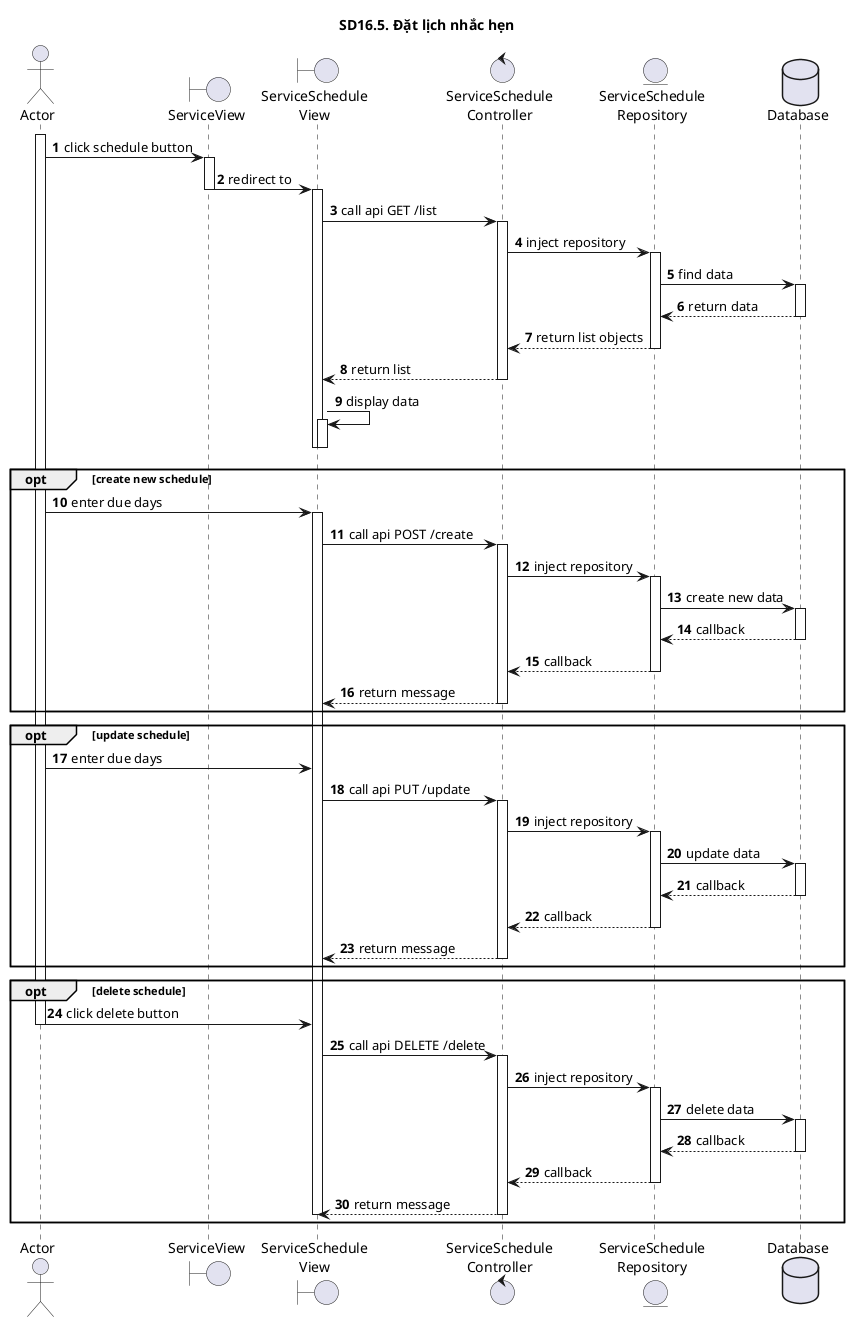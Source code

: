 @startuml SQ
autonumber
title SD16.5. Đặt lịch nhắc hẹn
actor "Actor" as actor
boundary "ServiceView" as view
boundary "ServiceSchedule\nView" as scheduleView
control "ServiceSchedule\nController" as controller
entity "ServiceSchedule\nRepository" as model
database "Database" as database
activate actor
actor -> view: click schedule button
activate view
view -> scheduleView: redirect to
deactivate view
activate scheduleView
scheduleView -> controller: call api GET /list
activate controller
controller -> model: inject repository
activate model
model -> database: find data
activate database
database --> model: return data
deactivate database
model --> controller: return list objects
deactivate model
controller --> scheduleView: return list
deactivate controller
scheduleView -> scheduleView: display data
activate scheduleView
deactivate scheduleView
deactivate scheduleView
opt create new schedule
actor -> scheduleView: enter due days
activate scheduleView
scheduleView -> controller: call api POST /create
activate controller
controller -> model: inject repository
activate model
model -> database: create new data
activate database
database --> model: callback
deactivate database
model --> controller: callback
deactivate model
controller --> scheduleView: return message
deactivate controller
end
opt update schedule
actor -> scheduleView: enter due days
scheduleView -> controller: call api PUT /update
activate controller
controller -> model: inject repository
activate model
model -> database: update data
activate database
database --> model: callback
deactivate database
model --> controller: callback
deactivate model
controller --> scheduleView: return message
deactivate controller
end
opt delete schedule
actor -> scheduleView: click delete button
deactivate actor
scheduleView -> controller: call api DELETE /delete
activate controller
controller -> model: inject repository
activate model
model -> database: delete data
activate database
database --> model: callback
deactivate database
model --> controller: callback
deactivate model
controller --> scheduleView: return message
deactivate controller
deactivate scheduleView
end
@enduml